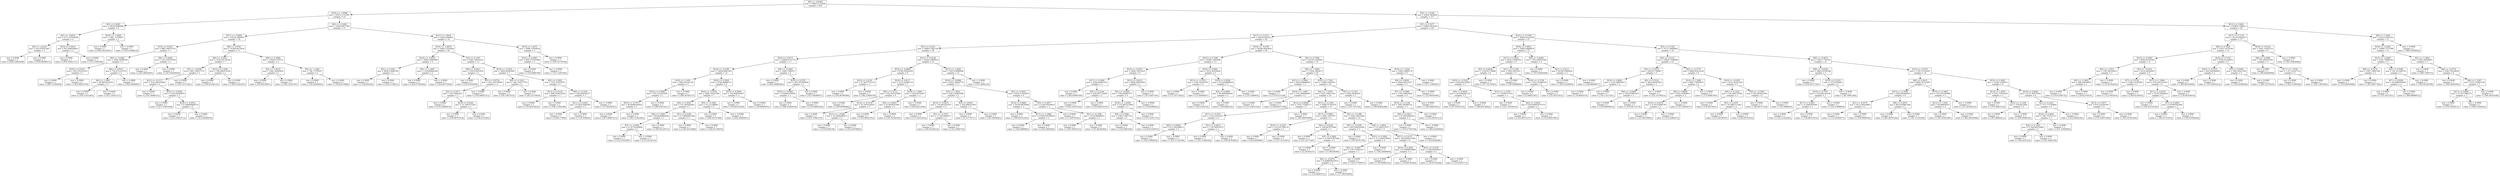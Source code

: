 digraph Tree {
0 [label="X[5] <= -0.8302\nmse = 70995.4170828\nsamples = 200", shape="box"] ;
1 [label="X[19] <= -1.0068\nmse = 43974.1515997\nsamples = 43", shape="box"] ;
0 -> 1 ;
2 [label="X[2] <= 0.6561\nmse = 39239.6988606\nsamples = 6", shape="box"] ;
1 -> 2 ;
3 [label="X[2] <= -0.0870\nmse = 6771.18769566\nsamples = 4", shape="box"] ;
2 -> 3 ;
4 [label="X[5] <= -2.4120\nmse = 102.479251647\nsamples = 2", shape="box"] ;
3 -> 4 ;
5 [label="mse = 0.0000\nsamples = 1\nvalue = [-649.33850298]", shape="box"] ;
4 -> 5 ;
6 [label="mse = 0.0000\nsamples = 1\nvalue = [-629.09209573]", shape="box"] ;
4 -> 6 ;
7 [label="X[16] <= 0.4614\nmse = 947.864036643\nsamples = 2", shape="box"] ;
3 -> 7 ;
8 [label="mse = 0.0000\nsamples = 1\nvalue = [-450.36441717]", shape="box"] ;
7 -> 8 ;
9 [label="mse = 0.0000\nsamples = 1\nvalue = [-511.9392184]", shape="box"] ;
7 -> 9 ;
10 [label="X[19] <= -1.6664\nmse = 1481.11278037\nsamples = 2", shape="box"] ;
2 -> 10 ;
11 [label="mse = 0.0000\nsamples = 1\nvalue = [-206.18514035]", shape="box"] ;
10 -> 11 ;
12 [label="mse = -0.0000\nsamples = 1\nvalue = [-129.21468419]", shape="box"] ;
10 -> 12 ;
13 [label="X[2] <= -0.1602\nmse = 33349.8677283\nsamples = 37", shape="box"] ;
1 -> 13 ;
14 [label="X[11] <= -0.0692\nmse = 23534.1866597\nsamples = 18", shape="box"] ;
13 -> 14 ;
15 [label="X[10] <= 0.6557\nmse = 8867.94673722\nsamples = 7", shape="box"] ;
14 -> 15 ;
16 [label="X[6] <= -0.6467\nmse = 1664.39398365\nsamples = 5", shape="box"] ;
15 -> 16 ;
17 [label="X[19] <= 0.9255\nmse = 295.476314703\nsamples = 2", shape="box"] ;
16 -> 17 ;
18 [label="mse = 0.0000\nsamples = 1\nvalue = [-487.27540629]", shape="box"] ;
17 -> 18 ;
19 [label="mse = -0.0000\nsamples = 1\nvalue = [-452.89655729]", shape="box"] ;
17 -> 19 ;
20 [label="X[4] <= 0.8541\nmse = 754.471215379\nsamples = 3", shape="box"] ;
16 -> 20 ;
21 [label="X[9] <= 1.2465\nmse = 28.9610122255\nsamples = 2", shape="box"] ;
20 -> 21 ;
22 [label="mse = 0.0000\nsamples = 1\nvalue = [-416.37622483]", shape="box"] ;
21 -> 22 ;
23 [label="mse = 0.0000\nsamples = 1\nvalue = [-427.13931217]", shape="box"] ;
21 -> 23 ;
24 [label="mse = -0.0000\nsamples = 1\nvalue = [-364.24048907]", shape="box"] ;
20 -> 24 ;
25 [label="X[8] <= 0.4064\nmse = 120.145673506\nsamples = 2", shape="box"] ;
15 -> 25 ;
26 [label="mse = 0.0000\nsamples = 1\nvalue = [-225.08030291]", shape="box"] ;
25 -> 26 ;
27 [label="mse = 0.0000\nsamples = 1\nvalue = [-247.00249929]", shape="box"] ;
25 -> 27 ;
28 [label="X[6] <= 0.6761\nmse = 16188.6672639\nsamples = 11", shape="box"] ;
14 -> 28 ;
29 [label="X[6] <= -0.0911\nmse = 3156.04178149\nsamples = 7", shape="box"] ;
28 -> 29 ;
30 [label="X[2] <= -0.6596\nmse = 862.708157737\nsamples = 5", shape="box"] ;
29 -> 30 ;
31 [label="X[12] <= -0.5157\nmse = 319.240219346\nsamples = 4", shape="box"] ;
30 -> 31 ;
32 [label="mse = 0.0000\nsamples = 1\nvalue = [-255.56480312]", shape="box"] ;
31 -> 32 ;
33 [label="X[12] <= -0.2950\nmse = 5.03142829878\nsamples = 3", shape="box"] ;
31 -> 33 ;
34 [label="mse = 0.0000\nsamples = 1\nvalue = [-217.67687658]", shape="box"] ;
33 -> 34 ;
35 [label="X[18] <= -0.0912\nmse = 0.198409068755\nsamples = 2", shape="box"] ;
33 -> 35 ;
36 [label="mse = 0.0000\nsamples = 1\nvalue = [-212.53610713]", shape="box"] ;
35 -> 36 ;
37 [label="mse = 0.0000\nsamples = 1\nvalue = [-213.42696978]", shape="box"] ;
35 -> 37 ;
38 [label="mse = 0.0000\nsamples = 1\nvalue = [-163.19173461]", shape="box"] ;
30 -> 38 ;
39 [label="X[10] <= 0.3346\nmse = 190.984351036\nsamples = 2", shape="box"] ;
29 -> 39 ;
40 [label="mse = 0.0000\nsamples = 1\nvalue = [-336.65184155]", shape="box"] ;
39 -> 40 ;
41 [label="mse = 0.0000\nsamples = 1\nvalue = [-309.01242397]", shape="box"] ;
39 -> 41 ;
42 [label="X[9] <= -0.3689\nmse = 10599.3379151\nsamples = 4", shape="box"] ;
28 -> 42 ;
43 [label="X[2] <= -1.8352\nmse = 1262.39243693\nsamples = 2", shape="box"] ;
42 -> 43 ;
44 [label="mse = 0.0000\nsamples = 1\nvalue = [-95.06218927]", shape="box"] ;
43 -> 44 ;
45 [label="mse = 0.0000\nsamples = 1\nvalue = [-166.12251397]", shape="box"] ;
43 -> 45 ;
46 [label="X[5] <= -1.3281\nmse = 796.77278597\nsamples = 2", shape="box"] ;
42 -> 46 ;
47 [label="mse = 0.0000\nsamples = 1\nvalue = [ 93.28506463]", shape="box"] ;
46 -> 47 ;
48 [label="mse = 0.0000\nsamples = 1\nvalue = [ 36.83073668]", shape="box"] ;
46 -> 48 ;
49 [label="X[12] <= 1.0934\nmse = 22653.846403\nsamples = 19", shape="box"] ;
13 -> 49 ;
50 [label="X[10] <= -0.4679\nmse = 14961.5225958\nsamples = 16", shape="box"] ;
49 -> 50 ;
51 [label="X[10] <= -0.9616\nmse = 18067.4669488\nsamples = 4", shape="box"] ;
50 -> 51 ;
52 [label="X[3] <= 0.1041\nmse = 6936.23068764\nsamples = 2", shape="box"] ;
51 -> 52 ;
53 [label="mse = 0.0000\nsamples = 1\nvalue = [ 3.85301092]", shape="box"] ;
52 -> 53 ;
54 [label="mse = 0.0000\nsamples = 1\nvalue = [-162.7150615]", shape="box"] ;
52 -> 54 ;
55 [label="X[5] <= -1.2807\nmse = 1.01069464108\nsamples = 2", shape="box"] ;
51 -> 55 ;
56 [label="mse = 0.0000\nsamples = 1\nvalue = [-320.07706304]", shape="box"] ;
55 -> 56 ;
57 [label="mse = -0.0000\nsamples = 1\nvalue = [-322.08772924]", shape="box"] ;
55 -> 57 ;
58 [label="X[3] <= 0.1287\nmse = 8263.58518331\nsamples = 12", shape="box"] ;
50 -> 58 ;
59 [label="X[6] <= -0.9411\nmse = 1916.85651835\nsamples = 5", shape="box"] ;
58 -> 59 ;
60 [label="mse = 0.0000\nsamples = 1\nvalue = [-54.47654958]", shape="box"] ;
59 -> 60 ;
61 [label="X[5] <= -0.8720\nmse = 353.103739949\nsamples = 4", shape="box"] ;
59 -> 61 ;
62 [label="X[2] <= 0.1477\nmse = 120.78481851\nsamples = 3", shape="box"] ;
61 -> 62 ;
63 [label="mse = 0.0000\nsamples = 1\nvalue = [-131.65660015]", shape="box"] ;
62 -> 63 ;
64 [label="X[14] <= 0.8326\nmse = 22.7493372207\nsamples = 2", shape="box"] ;
62 -> 64 ;
65 [label="mse = 0.0000\nsamples = 1\nvalue = [-148.68797524]", shape="box"] ;
64 -> 65 ;
66 [label="mse = 0.0000\nsamples = 1\nvalue = [-158.2272283]", shape="box"] ;
64 -> 66 ;
67 [label="mse = -0.0000\nsamples = 1\nvalue = [-183.60825311]", shape="box"] ;
61 -> 67 ;
68 [label="X[19] <= -0.5974\nmse = 3829.83945985\nsamples = 7", shape="box"] ;
58 -> 68 ;
69 [label="X[0] <= -0.1612\nmse = 544.723577763\nsamples = 2", shape="box"] ;
68 -> 69 ;
70 [label="mse = 0.0000\nsamples = 1\nvalue = [-45.53657035]", shape="box"] ;
69 -> 70 ;
71 [label="mse = 0.0000\nsamples = 1\nvalue = [-92.21519834]", shape="box"] ;
69 -> 71 ;
72 [label="X[0] <= 0.1662\nmse = 1537.87635971\nsamples = 5", shape="box"] ;
68 -> 72 ;
73 [label="X[13] <= 0.2154\nmse = 498.503674356\nsamples = 2", shape="box"] ;
72 -> 73 ;
74 [label="mse = 0.0000\nsamples = 1\nvalue = [ 63.46155019]", shape="box"] ;
73 -> 74 ;
75 [label="mse = 0.0000\nsamples = 1\nvalue = [ 108.11594188]", shape="box"] ;
73 -> 75 ;
76 [label="X[8] <= 0.1582\nmse = 240.692632277\nsamples = 3", shape="box"] ;
72 -> 76 ;
77 [label="X[11] <= 0.6202\nmse = 6.26553842002\nsamples = 2", shape="box"] ;
76 -> 77 ;
78 [label="mse = 0.0000\nsamples = 1\nvalue = [ 6.88177969]", shape="box"] ;
77 -> 78 ;
79 [label="mse = -0.0000\nsamples = 1\nvalue = [ 1.87556818]", shape="box"] ;
77 -> 79 ;
80 [label="mse = -0.0000\nsamples = 1\nvalue = [ 37.00259507]", shape="box"] ;
76 -> 80 ;
81 [label="X[12] <= 1.3475\nmse = 2998.37920618\nsamples = 3", shape="box"] ;
49 -> 81 ;
82 [label="X[14] <= -0.4987\nmse = 268.577935068\nsamples = 2", shape="box"] ;
81 -> 82 ;
83 [label="mse = 0.0000\nsamples = 1\nvalue = [ 159.8996709]", shape="box"] ;
82 -> 83 ;
84 [label="mse = -0.0000\nsamples = 1\nvalue = [ 127.12297582]", shape="box"] ;
82 -> 84 ;
85 [label="mse = 0.0000\nsamples = 1\nvalue = [ 256.14778558]", shape="box"] ;
81 -> 85 ;
86 [label="X[3] <= 1.0180\nmse = 63691.963804\nsamples = 157", shape="box"] ;
0 -> 86 ;
87 [label="X[7] <= 0.5277\nmse = 53846.5452265\nsamples = 129", shape="box"] ;
86 -> 87 ;
88 [label="X[17] <= -0.0113\nmse = 45634.042522\nsamples = 82", shape="box"] ;
87 -> 88 ;
89 [label="X[5] <= 0.2225\nmse = 34985.3362728\nsamples = 38", shape="box"] ;
88 -> 89 ;
90 [label="X[14] <= 0.8715\nmse = 22608.9371716\nsamples = 17", shape="box"] ;
89 -> 90 ;
91 [label="X[19] <= -0.5388\nmse = 12859.8001549\nsamples = 13", shape="box"] ;
90 -> 91 ;
92 [label="X[10] <= 1.1401\nmse = 5963.40143158\nsamples = 4", shape="box"] ;
91 -> 92 ;
93 [label="X[10] <= 0.2868\nmse = 167.411431959\nsamples = 3", shape="box"] ;
92 -> 93 ;
94 [label="X[19] <= -0.7971\nmse = 46.0046550918\nsamples = 2", shape="box"] ;
93 -> 94 ;
95 [label="mse = 0.0000\nsamples = 1\nvalue = [-367.96807213]", shape="box"] ;
94 -> 95 ;
96 [label="mse = 0.0000\nsamples = 1\nvalue = [-381.53341843]", shape="box"] ;
94 -> 96 ;
97 [label="mse = -0.0000\nsamples = 1\nvalue = [-399.55674211]", shape="box"] ;
93 -> 97 ;
98 [label="mse = -0.0000\nsamples = 1\nvalue = [-206.56782573]", shape="box"] ;
92 -> 98 ;
99 [label="X[16] <= 0.3458\nmse = 4744.00888715\nsamples = 9", shape="box"] ;
91 -> 99 ;
100 [label="X[16] <= -0.2236\nmse = 1899.79217588\nsamples = 7", shape="box"] ;
99 -> 100 ;
101 [label="X[9] <= 0.4565\nmse = 137.246362602\nsamples = 5", shape="box"] ;
100 -> 101 ;
102 [label="X[8] <= 1.0467\nmse = 49.8409864056\nsamples = 3", shape="box"] ;
101 -> 102 ;
103 [label="X[5] <= -0.5061\nmse = 4.74776259894\nsamples = 2", shape="box"] ;
102 -> 103 ;
104 [label="mse = 0.0000\nsamples = 1\nvalue = [-153.27955907]", shape="box"] ;
103 -> 104 ;
105 [label="mse = -0.0000\nsamples = 1\nvalue = [-157.6374313]", shape="box"] ;
103 -> 105 ;
106 [label="mse = 0.0000\nsamples = 1\nvalue = [-169.95129171]", shape="box"] ;
102 -> 106 ;
107 [label="X[1] <= 0.5248\nmse = 0.774866403564\nsamples = 2", shape="box"] ;
101 -> 107 ;
108 [label="mse = 0.0000\nsamples = 1\nvalue = [-138.29125686]", shape="box"] ;
107 -> 108 ;
109 [label="mse = 0.0000\nsamples = 1\nvalue = [-140.05178679]", shape="box"] ;
107 -> 109 ;
110 [label="X[3] <= -0.3465\nmse = 14.121348961\nsamples = 2", shape="box"] ;
100 -> 110 ;
111 [label="mse = 0.0000\nsamples = 1\nvalue = [-249.45557484]", shape="box"] ;
110 -> 111 ;
112 [label="mse = -0.0000\nsamples = 1\nvalue = [-241.93989817]", shape="box"] ;
110 -> 112 ;
113 [label="X[12] <= 0.2696\nmse = 165.908542907\nsamples = 2", shape="box"] ;
99 -> 113 ;
114 [label="mse = 0.0000\nsamples = 1\nvalue = [-54.84519504]", shape="box"] ;
113 -> 114 ;
115 [label="mse = 0.0000\nsamples = 1\nvalue = [-29.08409701]", shape="box"] ;
113 -> 115 ;
116 [label="X[6] <= -0.5693\nmse = 10837.049557\nsamples = 4", shape="box"] ;
90 -> 116 ;
117 [label="mse = 0.0000\nsamples = 1\nvalue = [-622.44606262]", shape="box"] ;
116 -> 117 ;
118 [label="X[10] <= 0.0797\nmse = 505.787400854\nsamples = 3", shape="box"] ;
116 -> 118 ;
119 [label="X[19] <= -0.0803\nmse = 19.0805378295\nsamples = 2", shape="box"] ;
118 -> 119 ;
120 [label="mse = 0.0000\nsamples = 1\nvalue = [-366.21040418]", shape="box"] ;
119 -> 120 ;
121 [label="mse = 0.0000\nsamples = 1\nvalue = [-374.94665918]", shape="box"] ;
119 -> 121 ;
122 [label="mse = 0.0000\nsamples = 1\nvalue = [-417.68268957]", shape="box"] ;
118 -> 122 ;
123 [label="X[13] <= -0.4228\nmse = 28345.2063829\nsamples = 21", shape="box"] ;
89 -> 123 ;
124 [label="X[16] <= -0.0680\nmse = 6784.93093439\nsamples = 9", shape="box"] ;
123 -> 124 ;
125 [label="X[12] <= 0.2145\nmse = 37.5637715133\nsamples = 2", shape="box"] ;
124 -> 125 ;
126 [label="mse = 0.0000\nsamples = 1\nvalue = [-354.48786569]", shape="box"] ;
125 -> 126 ;
127 [label="mse = 0.0000\nsamples = 1\nvalue = [-342.23000756]", shape="box"] ;
125 -> 127 ;
128 [label="X[18] <= 0.8117\nmse = 2273.24085116\nsamples = 7", shape="box"] ;
124 -> 128 ;
129 [label="X[6] <= 0.2112\nmse = 232.914143966\nsamples = 4", shape="box"] ;
128 -> 129 ;
130 [label="mse = 0.0000\nsamples = 1\nvalue = [-189.90386862]", shape="box"] ;
129 -> 130 ;
131 [label="X[14] <= -0.5120\nmse = 74.7976136457\nsamples = 3", shape="box"] ;
129 -> 131 ;
132 [label="mse = 0.0000\nsamples = 1\nvalue = [-231.57881374]", shape="box"] ;
131 -> 132 ;
133 [label="X[13] <= -1.0548\nmse = 22.0009298231\nsamples = 2", shape="box"] ;
131 -> 133 ;
134 [label="mse = 0.0000\nsamples = 1\nvalue = [-219.8198158]", shape="box"] ;
133 -> 134 ;
135 [label="mse = 0.0000\nsamples = 1\nvalue = [-210.43878605]", shape="box"] ;
133 -> 135 ;
136 [label="X[18] <= 1.0961\nmse = 1224.9072487\nsamples = 3", shape="box"] ;
128 -> 136 ;
137 [label="X[4] <= 0.9433\nmse = 32.0929255947\nsamples = 2", shape="box"] ;
136 -> 137 ;
138 [label="mse = 0.0000\nsamples = 1\nvalue = [-150.58923795]", shape="box"] ;
137 -> 138 ;
139 [label="mse = -0.0000\nsamples = 1\nvalue = [-161.91936162]", shape="box"] ;
137 -> 139 ;
140 [label="mse = -0.0000\nsamples = 1\nvalue = [-82.66215454]", shape="box"] ;
136 -> 140 ;
141 [label="X[11] <= 1.3029\nmse = 16574.8999996\nsamples = 12", shape="box"] ;
123 -> 141 ;
142 [label="X[18] <= -0.0698\nmse = 8252.34834774\nsamples = 11", shape="box"] ;
141 -> 142 ;
143 [label="X[5] <= 1.0631\nmse = 840.333805908\nsamples = 5", shape="box"] ;
142 -> 143 ;
144 [label="X[10] <= -0.8472\nmse = 130.481425597\nsamples = 3", shape="box"] ;
143 -> 144 ;
145 [label="mse = 0.0000\nsamples = 1\nvalue = [-13.16551853]", shape="box"] ;
144 -> 145 ;
146 [label="X[1] <= -0.1975\nmse = 17.2031849917\nsamples = 2", shape="box"] ;
144 -> 146 ;
147 [label="mse = 0.0000\nsamples = 1\nvalue = [-40.45529223]", shape="box"] ;
146 -> 147 ;
148 [label="mse = 0.0000\nsamples = 1\nvalue = [-32.15994776]", shape="box"] ;
146 -> 148 ;
149 [label="X[4] <= 0.0010\nmse = 292.698323595\nsamples = 2", shape="box"] ;
143 -> 149 ;
150 [label="mse = 0.0000\nsamples = 1\nvalue = [ 6.13770717]", shape="box"] ;
149 -> 150 ;
151 [label="mse = 0.0000\nsamples = 1\nvalue = [ 40.35456405]", shape="box"] ;
149 -> 151 ;
152 [label="X[3] <= -0.9263\nmse = 5639.11014619\nsamples = 6", shape="box"] ;
142 -> 152 ;
153 [label="X[16] <= 0.8485\nmse = 39.0919676948\nsamples = 3", shape="box"] ;
152 -> 153 ;
154 [label="mse = 0.0000\nsamples = 1\nvalue = [ 189.82553324]", shape="box"] ;
153 -> 154 ;
155 [label="X[17] <= -1.3940\nmse = 0.0382478789033\nsamples = 2", shape="box"] ;
153 -> 155 ;
156 [label="mse = 0.0000\nsamples = 1\nvalue = [ 202.8888883]", shape="box"] ;
155 -> 156 ;
157 [label="mse = 0.0000\nsamples = 1\nvalue = [ 203.2800296]", shape="box"] ;
155 -> 157 ;
158 [label="X[5] <= 0.4977\nmse = 2136.87639054\nsamples = 3", shape="box"] ;
152 -> 158 ;
159 [label="mse = 0.0000\nsamples = 1\nvalue = [-1.42974165]", shape="box"] ;
158 -> 159 ;
160 [label="X[3] <= -0.1206\nmse = 19.9198498911\nsamples = 2", shape="box"] ;
158 -> 160 ;
161 [label="mse = 0.0000\nsamples = 1\nvalue = [ 100.78916172]", shape="box"] ;
160 -> 161 ;
162 [label="mse = 0.0000\nsamples = 1\nvalue = [ 91.86282992]", shape="box"] ;
160 -> 162 ;
163 [label="mse = -0.0000\nsamples = 1\nvalue = [-275.4484118]", shape="box"] ;
141 -> 163 ;
164 [label="X[18] <= -0.4785\nmse = 36586.4043634\nsamples = 44", shape="box"] ;
88 -> 164 ;
165 [label="X[10] <= 0.7288\nmse = 33583.1863999\nsamples = 13", shape="box"] ;
164 -> 165 ;
166 [label="X[19] <= -0.0257\nmse = 26647.8474225\nsamples = 8", shape="box"] ;
165 -> 166 ;
167 [label="X[17] <= 0.3848\nmse = 2026.60891541\nsamples = 3", shape="box"] ;
166 -> 167 ;
168 [label="mse = 0.0000\nsamples = 1\nvalue = [-342.85892309]", shape="box"] ;
167 -> 168 ;
169 [label="X[9] <= 0.2144\nmse = 420.947712685\nsamples = 2", shape="box"] ;
167 -> 169 ;
170 [label="mse = 0.0000\nsamples = 1\nvalue = [-452.01507252]", shape="box"] ;
169 -> 170 ;
171 [label="mse = 0.0000\nsamples = 1\nvalue = [-410.98105187]", shape="box"] ;
169 -> 171 ;
172 [label="X[12] <= 0.4012\nmse = 4804.69915843\nsamples = 5", shape="box"] ;
166 -> 172 ;
173 [label="X[3] <= -0.2004\nmse = 708.454861377\nsamples = 4", shape="box"] ;
172 -> 173 ;
174 [label="X[18] <= -1.2000\nmse = 152.867511809\nsamples = 3", shape="box"] ;
173 -> 174 ;
175 [label="X[9] <= 0.7698\nmse = 6.80173487725\nsamples = 2", shape="box"] ;
174 -> 175 ;
176 [label="mse = 0.0000\nsamples = 1\nvalue = [-130.0885369]", shape="box"] ;
175 -> 176 ;
177 [label="mse = 0.0000\nsamples = 1\nvalue = [-124.87250972]", shape="box"] ;
175 -> 177 ;
178 [label="mse = 0.0000\nsamples = 1\nvalue = [-153.31651755]", shape="box"] ;
174 -> 178 ;
179 [label="mse = -0.0000\nsamples = 1\nvalue = [-79.81680833]", shape="box"] ;
173 -> 179 ;
180 [label="mse = -0.0000\nsamples = 1\nvalue = [ 40.72497195]", shape="box"] ;
172 -> 180 ;
181 [label="X[10] <= 0.8661\nmse = 5514.40336244\nsamples = 5", shape="box"] ;
165 -> 181 ;
182 [label="X[12] <= -0.1978\nmse = 1505.50326763\nsamples = 2", shape="box"] ;
181 -> 182 ;
183 [label="mse = 0.0000\nsamples = 1\nvalue = [-77.25713652]", shape="box"] ;
182 -> 183 ;
184 [label="mse = -0.0000\nsamples = 1\nvalue = [ 0.34449407]", shape="box"] ;
182 -> 184 ;
185 [label="X[19] <= 0.0508\nmse = 332.024888818\nsamples = 3", shape="box"] ;
181 -> 185 ;
186 [label="X[3] <= 0.0680\nmse = 85.6985809043\nsamples = 2", shape="box"] ;
185 -> 186 ;
187 [label="mse = 0.0000\nsamples = 1\nvalue = [ 99.2109574]", shape="box"] ;
186 -> 187 ;
188 [label="mse = 0.0000\nsamples = 1\nvalue = [ 80.6962518]", shape="box"] ;
186 -> 188 ;
189 [label="mse = -0.0000\nsamples = 1\nvalue = [ 125.1248465]", shape="box"] ;
185 -> 189 ;
190 [label="X[5] <= 0.7694\nmse = 24156.1926662\nsamples = 31", shape="box"] ;
164 -> 190 ;
191 [label="X[6] <= -1.0863\nmse = 17956.1093473\nsamples = 25", shape="box"] ;
190 -> 191 ;
192 [label="X[15] <= -0.2006\nmse = 640.094698462\nsamples = 3", shape="box"] ;
191 -> 192 ;
193 [label="mse = 0.0000\nsamples = 1\nvalue = [-172.91121228]", shape="box"] ;
192 -> 193 ;
194 [label="X[19] <= 1.1469\nmse = 163.394864085\nsamples = 2", shape="box"] ;
192 -> 194 ;
195 [label="mse = 0.0000\nsamples = 1\nvalue = [-111.23851558]", shape="box"] ;
194 -> 195 ;
196 [label="mse = 0.0000\nsamples = 1\nvalue = [-136.80371568]", shape="box"] ;
194 -> 196 ;
197 [label="X[10] <= 1.7203\nmse = 13909.1024701\nsamples = 22", shape="box"] ;
191 -> 197 ;
198 [label="X[4] <= -1.2395\nmse = 9223.54611561\nsamples = 20", shape="box"] ;
197 -> 198 ;
199 [label="X[13] <= 0.8694\nmse = 5352.73384317\nsamples = 5", shape="box"] ;
198 -> 199 ;
200 [label="X[11] <= -0.2911\nmse = 1316.22510257\nsamples = 4", shape="box"] ;
199 -> 200 ;
201 [label="X[8] <= 0.8438\nmse = 411.293296613\nsamples = 2", shape="box"] ;
200 -> 201 ;
202 [label="mse = 0.0000\nsamples = 1\nvalue = [ 193.27808203]", shape="box"] ;
201 -> 202 ;
203 [label="mse = -0.0000\nsamples = 1\nvalue = [ 152.71734749]", shape="box"] ;
201 -> 203 ;
204 [label="X[1] <= -0.4672\nmse = 7.54756567075\nsamples = 2", shape="box"] ;
200 -> 204 ;
205 [label="mse = 0.0000\nsamples = 1\nvalue = [ 103.71308338]", shape="box"] ;
204 -> 205 ;
206 [label="mse = 0.0000\nsamples = 1\nvalue = [ 109.20765003]", shape="box"] ;
204 -> 206 ;
207 [label="mse = -0.0000\nsamples = 1\nvalue = [ 303.66030989]", shape="box"] ;
199 -> 207 ;
208 [label="X[11] <= 0.1594\nmse = 5698.55792479\nsamples = 15", shape="box"] ;
198 -> 208 ;
209 [label="X[17] <= 0.8821\nmse = 2481.5187197\nsamples = 5", shape="box"] ;
208 -> 209 ;
210 [label="X[10] <= -0.2247\nmse = 312.031798178\nsamples = 2", shape="box"] ;
209 -> 210 ;
211 [label="mse = 0.0000\nsamples = 1\nvalue = [-92.02839887]", shape="box"] ;
210 -> 211 ;
212 [label="mse = 0.0000\nsamples = 1\nvalue = [-127.3572425]", shape="box"] ;
210 -> 212 ;
213 [label="X[0] <= 0.0528\nmse = 169.847875044\nsamples = 3", shape="box"] ;
209 -> 213 ;
214 [label="mse = 0.0000\nsamples = 1\nvalue = [-31.10177587]", shape="box"] ;
213 -> 214 ;
215 [label="X[5] <= 0.3805\nmse = 2.59575507044\nsamples = 2", shape="box"] ;
213 -> 215 ;
216 [label="mse = 0.0000\nsamples = 1\nvalue = [-5.20785337]", shape="box"] ;
215 -> 216 ;
217 [label="mse = -0.0000\nsamples = 1\nvalue = [-1.98558394]", shape="box"] ;
215 -> 217 ;
218 [label="X[5] <= -0.1286\nmse = 1854.18913902\nsamples = 10", shape="box"] ;
208 -> 218 ;
219 [label="X[5] <= -0.5206\nmse = 605.095616583\nsamples = 5", shape="box"] ;
218 -> 219 ;
220 [label="mse = 0.0000\nsamples = 1\nvalue = [ 69.54791769]", shape="box"] ;
219 -> 220 ;
221 [label="X[15] <= 0.5826\nmse = 113.364419248\nsamples = 4", shape="box"] ;
219 -> 221 ;
222 [label="X[5] <= -0.3661\nmse = 5.91170642127\nsamples = 3", shape="box"] ;
221 -> 222 ;
223 [label="X[2] <= -0.2974\nmse = 0.428693022614\nsamples = 2", shape="box"] ;
222 -> 223 ;
224 [label="mse = 0.0000\nsamples = 1\nvalue = [ 119.20087672]", shape="box"] ;
223 -> 224 ;
225 [label="mse = -0.0000\nsamples = 1\nvalue = [ 117.89138366]", shape="box"] ;
223 -> 225 ;
226 [label="mse = 0.0000\nsamples = 1\nvalue = [ 123.57769057]", shape="box"] ;
222 -> 226 ;
227 [label="mse = -0.0000\nsamples = 1\nvalue = [ 144.32649956]", shape="box"] ;
221 -> 227 ;
228 [label="X[0] <= 1.8952\nmse = 131.995537977\nsamples = 5", shape="box"] ;
218 -> 228 ;
229 [label="X[17] <= 0.4737\nmse = 28.4626027509\nsamples = 4", shape="box"] ;
228 -> 229 ;
230 [label="X[14] <= 0.2836\nmse = 8.53988874669\nsamples = 2", shape="box"] ;
229 -> 230 ;
231 [label="mse = 0.0000\nsamples = 1\nvalue = [ 44.95640143]", shape="box"] ;
230 -> 231 ;
232 [label="mse = -0.0000\nsamples = 1\nvalue = [ 50.80101904]", shape="box"] ;
230 -> 232 ;
233 [label="X[12] <= 0.1659\nmse = 1.68149454937\nsamples = 2", shape="box"] ;
229 -> 233 ;
234 [label="mse = 0.0000\nsamples = 1\nvalue = [ 36.91722266]", shape="box"] ;
233 -> 234 ;
235 [label="mse = -0.0000\nsamples = 1\nvalue = [ 39.51067175]", shape="box"] ;
233 -> 235 ;
236 [label="mse = -0.0000\nsamples = 1\nvalue = [ 16.91858296]", shape="box"] ;
228 -> 236 ;
237 [label="X[5] <= -0.1321\nmse = 5844.38392297\nsamples = 2", shape="box"] ;
197 -> 237 ;
238 [label="mse = 0.0000\nsamples = 1\nvalue = [ 237.767782]", shape="box"] ;
237 -> 238 ;
239 [label="mse = 0.0000\nsamples = 1\nvalue = [ 390.66492288]", shape="box"] ;
237 -> 239 ;
240 [label="X[16] <= 1.5354\nmse = 10941.8884719\nsamples = 6", shape="box"] ;
190 -> 240 ;
241 [label="X[4] <= 0.4920\nmse = 4644.58512527\nsamples = 5", shape="box"] ;
240 -> 241 ;
242 [label="X[7] <= -0.2660\nmse = 1193.03663603\nsamples = 4", shape="box"] ;
241 -> 242 ;
243 [label="X[10] <= -0.1338\nmse = 368.785094721\nsamples = 3", shape="box"] ;
242 -> 243 ;
244 [label="X[6] <= 0.0431\nmse = 47.9918662055\nsamples = 2", shape="box"] ;
243 -> 244 ;
245 [label="mse = 0.0000\nsamples = 1\nvalue = [ 278.27792704]", shape="box"] ;
244 -> 245 ;
246 [label="mse = -0.0000\nsamples = 1\nvalue = [ 264.42269464]", shape="box"] ;
244 -> 246 ;
247 [label="mse = 0.0000\nsamples = 1\nvalue = [ 232.42015123]", shape="box"] ;
243 -> 247 ;
248 [label="mse = 0.0000\nsamples = 1\nvalue = [ 328.28583367]", shape="box"] ;
242 -> 248 ;
249 [label="mse = -0.0000\nsamples = 1\nvalue = [ 123.98501985]", shape="box"] ;
241 -> 249 ;
250 [label="mse = 0.0000\nsamples = 1\nvalue = [ 471.11982467]", shape="box"] ;
240 -> 250 ;
251 [label="X[12] <= -0.7394\nmse = 39250.0311638\nsamples = 47", shape="box"] ;
87 -> 251 ;
252 [label="X[18] <= 0.9952\nmse = 18085.6886878\nsamples = 12", shape="box"] ;
251 -> 252 ;
253 [label="X[17] <= 0.5002\nmse = 4033.27840245\nsamples = 9", shape="box"] ;
252 -> 253 ;
254 [label="X[3] <= 0.6658\nmse = 1158.61579868\nsamples = 6", shape="box"] ;
253 -> 254 ;
255 [label="X[19] <= -0.5541\nmse = 229.420139482\nsamples = 5", shape="box"] ;
254 -> 255 ;
256 [label="X[0] <= 0.0629\nmse = 20.9582941372\nsamples = 2", shape="box"] ;
255 -> 256 ;
257 [label="mse = 0.0000\nsamples = 1\nvalue = [-97.55937252]", shape="box"] ;
256 -> 257 ;
258 [label="mse = -0.0000\nsamples = 1\nvalue = [-88.40332662]", shape="box"] ;
256 -> 258 ;
259 [label="X[12] <= -1.3758\nmse = 1.15500757332\nsamples = 3", shape="box"] ;
255 -> 259 ;
260 [label="mse = 0.0000\nsamples = 1\nvalue = [-121.76250614]", shape="box"] ;
259 -> 260 ;
261 [label="X[0] <= -0.9031\nmse = 0.00199997675372\nsamples = 2", shape="box"] ;
259 -> 261 ;
262 [label="mse = 0.0000\nsamples = 1\nvalue = [-124.08572107]", shape="box"] ;
261 -> 262 ;
263 [label="mse = 0.0000\nsamples = 1\nvalue = [-123.99627887]", shape="box"] ;
261 -> 263 ;
264 [label="mse = -0.0000\nsamples = 1\nvalue = [-27.70179263]", shape="box"] ;
254 -> 264 ;
265 [label="X[11] <= 0.5189\nmse = 1602.4455931\nsamples = 3", shape="box"] ;
253 -> 265 ;
266 [label="mse = 0.0000\nsamples = 1\nvalue = [ 68.58889689]", shape="box"] ;
265 -> 266 ;
267 [label="X[16] <= -0.7238\nmse = 129.197984354\nsamples = 2", shape="box"] ;
265 -> 267 ;
268 [label="mse = 0.0000\nsamples = 1\nvalue = [-2.64851587]", shape="box"] ;
267 -> 268 ;
269 [label="mse = 0.0000\nsamples = 1\nvalue = [-25.38157412]", shape="box"] ;
267 -> 269 ;
270 [label="X[0] <= -0.4468\nmse = 345.548421044\nsamples = 3", shape="box"] ;
252 -> 270 ;
271 [label="mse = 0.0000\nsamples = 1\nvalue = [ 197.62945048]", shape="box"] ;
270 -> 271 ;
272 [label="X[2] <= 0.5211\nmse = 62.8475082656\nsamples = 2", shape="box"] ;
270 -> 272 ;
273 [label="mse = 0.0000\nsamples = 1\nvalue = [ 242.52228385]", shape="box"] ;
272 -> 273 ;
274 [label="mse = 0.0000\nsamples = 1\nvalue = [ 226.66699977]", shape="box"] ;
272 -> 274 ;
275 [label="X[5] <= 0.1326\nmse = 35717.9099465\nsamples = 35", shape="box"] ;
251 -> 275 ;
276 [label="X[4] <= -0.2311\nmse = 18829.7296688\nsamples = 14", shape="box"] ;
275 -> 276 ;
277 [label="X[3] <= -0.5518\nmse = 20250.1769867\nsamples = 5", shape="box"] ;
276 -> 277 ;
278 [label="X[14] <= 0.8663\nmse = 1105.38830023\nsamples = 2", shape="box"] ;
277 -> 278 ;
279 [label="mse = 0.0000\nsamples = 1\nvalue = [ 34.6603576]", shape="box"] ;
278 -> 279 ;
280 [label="mse = -0.0000\nsamples = 1\nvalue = [ 101.15511831]", shape="box"] ;
278 -> 280 ;
281 [label="X[2] <= 0.5534\nmse = 3614.68167625\nsamples = 3", shape="box"] ;
277 -> 281 ;
282 [label="X[0] <= -0.0584\nmse = 359.635881923\nsamples = 2", shape="box"] ;
281 -> 282 ;
283 [label="mse = 0.0000\nsamples = 1\nvalue = [ 316.89585815]", shape="box"] ;
282 -> 283 ;
284 [label="mse = 0.0000\nsamples = 1\nvalue = [ 278.96772179]", shape="box"] ;
282 -> 284 ;
285 [label="mse = -0.0000\nsamples = 1\nvalue = [ 421.16798553]", shape="box"] ;
281 -> 285 ;
286 [label="X[6] <= -0.3779\nmse = 6889.85414338\nsamples = 9", shape="box"] ;
276 -> 286 ;
287 [label="X[14] <= 1.3868\nmse = 848.774936835\nsamples = 4", shape="box"] ;
286 -> 287 ;
288 [label="X[8] <= 0.8669\nmse = 256.139938917\nsamples = 3", shape="box"] ;
287 -> 288 ;
289 [label="X[14] <= 0.4378\nmse = 4.16725288159\nsamples = 2", shape="box"] ;
288 -> 289 ;
290 [label="mse = 0.0000\nsamples = 1\nvalue = [ 127.60159681]", shape="box"] ;
289 -> 290 ;
291 [label="mse = -0.0000\nsamples = 1\nvalue = [ 123.51882673]", shape="box"] ;
289 -> 291 ;
292 [label="mse = -0.0000\nsamples = 1\nvalue = [ 91.79443077]", shape="box"] ;
288 -> 292 ;
293 [label="mse = -0.0000\nsamples = 1\nvalue = [ 173.48467691]", shape="box"] ;
287 -> 293 ;
294 [label="X[10] <= -0.0295\nmse = 3573.36323324\nsamples = 5", shape="box"] ;
286 -> 294 ;
295 [label="X[6] <= -0.1419\nmse = 101.804779395\nsamples = 3", shape="box"] ;
294 -> 295 ;
296 [label="mse = 0.0000\nsamples = 1\nvalue = [-39.6873057]", shape="box"] ;
295 -> 296 ;
297 [label="X[3] <= 0.4307\nmse = 19.5882111403\nsamples = 2", shape="box"] ;
295 -> 297 ;
298 [label="mse = 0.0000\nsamples = 1\nvalue = [-55.24536397]", shape="box"] ;
297 -> 298 ;
299 [label="mse = 0.0000\nsamples = 1\nvalue = [-64.09707819]", shape="box"] ;
297 -> 299 ;
300 [label="X[0] <= -0.5560\nmse = 602.665421005\nsamples = 2", shape="box"] ;
294 -> 300 ;
301 [label="mse = 0.0000\nsamples = 1\nvalue = [ 88.28717319]", shape="box"] ;
300 -> 301 ;
302 [label="mse = 0.0000\nsamples = 1\nvalue = [ 39.18868356]", shape="box"] ;
300 -> 302 ;
303 [label="X[6] <= -0.4675\nmse = 36107.778792\nsamples = 21", shape="box"] ;
275 -> 303 ;
304 [label="X[8] <= -0.8104\nmse = 20853.8199786\nsamples = 5", shape="box"] ;
303 -> 304 ;
305 [label="mse = 0.0000\nsamples = 1\nvalue = [-234.92717301]", shape="box"] ;
304 -> 305 ;
306 [label="X[19] <= 0.2318\nmse = 1578.650462\nsamples = 4", shape="box"] ;
304 -> 306 ;
307 [label="X[10] <= 0.7781\nmse = 154.646781206\nsamples = 3", shape="box"] ;
306 -> 307 ;
308 [label="X[17] <= 0.2051\nmse = 13.4963879491\nsamples = 2", shape="box"] ;
307 -> 308 ;
309 [label="mse = 0.0000\nsamples = 1\nvalue = [ 132.21222483]", shape="box"] ;
308 -> 309 ;
310 [label="mse = 0.0000\nsamples = 1\nvalue = [ 124.86473875]", shape="box"] ;
308 -> 310 ;
311 [label="mse = -0.0000\nsamples = 1\nvalue = [ 154.13968004]", shape="box"] ;
307 -> 311 ;
312 [label="mse = -0.0000\nsamples = 1\nvalue = [ 48.74961264]", shape="box"] ;
306 -> 312 ;
313 [label="X[15] <= -0.0167\nmse = 17873.4124047\nsamples = 16", shape="box"] ;
303 -> 313 ;
314 [label="X[6] <= 0.4419\nmse = 6865.05715887\nsamples = 7", shape="box"] ;
313 -> 314 ;
315 [label="X[15] <= -0.7099\nmse = 246.092860845\nsamples = 4", shape="box"] ;
314 -> 315 ;
316 [label="X[1] <= -0.2579\nmse = 58.1150410685\nsamples = 2", shape="box"] ;
315 -> 316 ;
317 [label="mse = 0.0000\nsamples = 1\nvalue = [ 172.24560077]", shape="box"] ;
316 -> 317 ;
318 [label="mse = -0.0000\nsamples = 1\nvalue = [ 156.99895641]", shape="box"] ;
316 -> 318 ;
319 [label="X[8] <= 0.2970\nmse = 86.0195887288\nsamples = 2", shape="box"] ;
315 -> 319 ;
320 [label="mse = 0.0000\nsamples = 1\nvalue = [ 200.28070166]", shape="box"] ;
319 -> 320 ;
321 [label="mse = 0.0000\nsamples = 1\nvalue = [ 181.73135248]", shape="box"] ;
319 -> 321 ;
322 [label="X[14] <= -0.3683\nmse = 325.951203966\nsamples = 3", shape="box"] ;
314 -> 322 ;
323 [label="X[12] <= 1.5505\nmse = 38.48905853\nsamples = 2", shape="box"] ;
322 -> 323 ;
324 [label="mse = 0.0000\nsamples = 1\nvalue = [ 347.83825081]", shape="box"] ;
323 -> 324 ;
325 [label="mse = 0.0000\nsamples = 1\nvalue = [ 360.24616096]", shape="box"] ;
323 -> 325 ;
326 [label="mse = -0.0000\nsamples = 1\nvalue = [ 317.28199312]", shape="box"] ;
322 -> 326 ;
327 [label="X[10] <= 0.5601\nmse = 10387.2548511\nsamples = 9", shape="box"] ;
313 -> 327 ;
328 [label="X[12] <= 1.2855\nmse = 2513.75535281\nsamples = 3", shape="box"] ;
327 -> 328 ;
329 [label="mse = 0.0000\nsamples = 1\nvalue = [ 379.38923133]", shape="box"] ;
328 -> 329 ;
330 [label="X[14] <= -0.1206\nmse = 379.0612842\nsamples = 2", shape="box"] ;
328 -> 330 ;
331 [label="mse = 0.0000\nsamples = 1\nvalue = [ 297.98893411]", shape="box"] ;
330 -> 331 ;
332 [label="mse = -0.0000\nsamples = 1\nvalue = [ 259.04994161]", shape="box"] ;
330 -> 332 ;
333 [label="X[19] <= 0.8446\nmse = 2137.40471603\nsamples = 6", shape="box"] ;
327 -> 333 ;
334 [label="X[1] <= 0.1425\nmse = 775.771765804\nsamples = 4", shape="box"] ;
333 -> 334 ;
335 [label="X[14] <= 0.4445\nmse = 194.710731127\nsamples = 3", shape="box"] ;
334 -> 335 ;
336 [label="X[2] <= 0.1302\nmse = 0.704169370962\nsamples = 2", shape="box"] ;
335 -> 336 ;
337 [label="mse = 0.0000\nsamples = 1\nvalue = [ 500.2657418]", shape="box"] ;
336 -> 337 ;
338 [label="mse = 0.0000\nsamples = 1\nvalue = [ 501.9440378]", shape="box"] ;
336 -> 338 ;
339 [label="mse = -0.0000\nsamples = 1\nvalue = [ 471.53994803]", shape="box"] ;
335 -> 339 ;
340 [label="mse = -0.0000\nsamples = 1\nvalue = [ 433.29642361]", shape="box"] ;
334 -> 340 ;
341 [label="X[13] <= 0.3977\nmse = 619.352295567\nsamples = 2", shape="box"] ;
333 -> 341 ;
342 [label="mse = 0.0000\nsamples = 1\nvalue = [ 531.63675348]", shape="box"] ;
341 -> 342 ;
343 [label="mse = 0.0000\nsamples = 1\nvalue = [ 581.41033264]", shape="box"] ;
341 -> 343 ;
344 [label="X[12] <= 0.3441\nmse = 43894.7290613\nsamples = 28", shape="box"] ;
86 -> 344 ;
345 [label="X[17] <= 0.1178\nmse = 25118.0260537\nsamples = 17", shape="box"] ;
344 -> 345 ;
346 [label="X[8] <= 0.7924\nmse = 16527.6276395\nsamples = 13", shape="box"] ;
345 -> 346 ;
347 [label="X[13] <= -0.3463\nmse = 8950.95192565\nsamples = 9", shape="box"] ;
346 -> 347 ;
348 [label="X[9] <= 1.1053\nmse = 1307.84318051\nsamples = 3", shape="box"] ;
347 -> 348 ;
349 [label="X[0] <= -2.3465\nmse = 486.02859852\nsamples = 2", shape="box"] ;
348 -> 349 ;
350 [label="mse = 0.0000\nsamples = 1\nvalue = [-74.01590735]", shape="box"] ;
349 -> 350 ;
351 [label="mse = -0.0000\nsamples = 1\nvalue = [-29.92379474]", shape="box"] ;
349 -> 351 ;
352 [label="mse = -0.0000\nsamples = 1\nvalue = [ 14.56742059]", shape="box"] ;
348 -> 352 ;
353 [label="X[2] <= -0.5419\nmse = 4314.09292855\nsamples = 6", shape="box"] ;
347 -> 353 ;
354 [label="X[7] <= 0.2192\nmse = 1280.12535489\nsamples = 2", shape="box"] ;
353 -> 354 ;
355 [label="mse = 0.0000\nsamples = 1\nvalue = [ 13.27363055]", shape="box"] ;
354 -> 355 ;
356 [label="mse = 0.0000\nsamples = 1\nvalue = [ 84.83130952]", shape="box"] ;
354 -> 356 ;
357 [label="X[11] <= 1.2060\nmse = 976.581352103\nsamples = 4", shape="box"] ;
353 -> 357 ;
358 [label="X[11] <= -0.6793\nmse = 19.0574009422\nsamples = 3", shape="box"] ;
357 -> 358 ;
359 [label="mse = 0.0000\nsamples = 1\nvalue = [ 182.03133518]", shape="box"] ;
358 -> 359 ;
360 [label="X[7] <= 0.3995\nmse = 4.97987643462\nsamples = 2", shape="box"] ;
358 -> 360 ;
361 [label="mse = 0.0000\nsamples = 1\nvalue = [ 188.21515474]", shape="box"] ;
360 -> 361 ;
362 [label="mse = 0.0000\nsamples = 1\nvalue = [ 192.67828209]", shape="box"] ;
360 -> 362 ;
363 [label="mse = -0.0000\nsamples = 1\nvalue = [ 116.00218619]", shape="box"] ;
357 -> 363 ;
364 [label="X[16] <= 0.7278\nmse = 4582.41548291\nsamples = 4", shape="box"] ;
346 -> 364 ;
365 [label="X[16] <= 0.3535\nmse = 202.564594995\nsamples = 2", shape="box"] ;
364 -> 365 ;
366 [label="mse = 0.0000\nsamples = 1\nvalue = [ 360.06535999]", shape="box"] ;
365 -> 366 ;
367 [label="mse = -0.0000\nsamples = 1\nvalue = [ 331.60032214]", shape="box"] ;
365 -> 367 ;
368 [label="X[5] <= 0.0444\nmse = 568.30421106\nsamples = 2", shape="box"] ;
364 -> 368 ;
369 [label="mse = 0.0000\nsamples = 1\nvalue = [ 192.42548649]", shape="box"] ;
368 -> 369 ;
370 [label="mse = 0.0000\nsamples = 1\nvalue = [ 240.10375034]", shape="box"] ;
368 -> 370 ;
371 [label="X[19] <= 0.6102\nmse = 3441.33052731\nsamples = 4", shape="box"] ;
345 -> 371 ;
372 [label="X[9] <= -0.4089\nmse = 765.208165561\nsamples = 3", shape="box"] ;
371 -> 372 ;
373 [label="mse = 0.0000\nsamples = 1\nvalue = [ 385.86260694]", shape="box"] ;
372 -> 373 ;
374 [label="X[17] <= 1.7878\nmse = 1.51714187753\nsamples = 2", shape="box"] ;
372 -> 374 ;
375 [label="mse = 0.0000\nsamples = 1\nvalue = [ 443.27289366]", shape="box"] ;
374 -> 375 ;
376 [label="mse = 0.0000\nsamples = 1\nvalue = [ 445.73633992]", shape="box"] ;
374 -> 376 ;
377 [label="mse = -0.0000\nsamples = 1\nvalue = [ 301.29269288]", shape="box"] ;
371 -> 377 ;
378 [label="X[0] <= 1.5548\nmse = 25219.3932355\nsamples = 11", shape="box"] ;
344 -> 378 ;
379 [label="X[18] <= -0.4391\nmse = 10990.7577598\nsamples = 10", shape="box"] ;
378 -> 379 ;
380 [label="X[15] <= -0.4687\nmse = 2341.76496222\nsamples = 5", shape="box"] ;
379 -> 380 ;
381 [label="X[8] <= -0.3214\nmse = 1087.19667242\nsamples = 2", shape="box"] ;
380 -> 381 ;
382 [label="mse = 0.0000\nsamples = 1\nvalue = [ 333.84610688]", shape="box"] ;
381 -> 382 ;
383 [label="mse = 0.0000\nsamples = 1\nvalue = [ 267.90077581]", shape="box"] ;
381 -> 383 ;
384 [label="X[2] <= 0.5046\nmse = 141.451449741\nsamples = 3", shape="box"] ;
380 -> 384 ;
385 [label="X[7] <= 0.8389\nmse = 24.0486503661\nsamples = 2", shape="box"] ;
384 -> 385 ;
386 [label="mse = 0.0000\nsamples = 1\nvalue = [ 375.1811051]", shape="box"] ;
385 -> 386 ;
387 [label="mse = 0.0000\nsamples = 1\nvalue = [ 384.98898975]", shape="box"] ;
385 -> 387 ;
388 [label="mse = -0.0000\nsamples = 1\nvalue = [ 403.84184798]", shape="box"] ;
384 -> 388 ;
389 [label="X[2] <= -1.3944\nmse = 4363.40560407\nsamples = 5", shape="box"] ;
379 -> 389 ;
390 [label="mse = 0.0000\nsamples = 1\nvalue = [ 646.7590715]", shape="box"] ;
389 -> 390 ;
391 [label="X[8] <= -0.0774\nmse = 1042.76530834\nsamples = 4", shape="box"] ;
389 -> 391 ;
392 [label="mse = 0.0000\nsamples = 1\nvalue = [ 549.56303941]", shape="box"] ;
391 -> 392 ;
393 [label="X[8] <= 1.2387\nmse = 219.732963138\nsamples = 3", shape="box"] ;
391 -> 393 ;
394 [label="X[17] <= 0.6891\nmse = 51.7617086372\nsamples = 2", shape="box"] ;
393 -> 394 ;
395 [label="mse = 0.0000\nsamples = 1\nvalue = [ 478.70538571]", shape="box"] ;
394 -> 395 ;
396 [label="mse = -0.0000\nsamples = 1\nvalue = [ 464.31626361]", shape="box"] ;
394 -> 396 ;
397 [label="mse = 0.0000\nsamples = 1\nvalue = [ 500.38145348]", shape="box"] ;
393 -> 397 ;
398 [label="mse = -0.0000\nsamples = 1\nvalue = [ 869.79928952]", shape="box"] ;
378 -> 398 ;
}